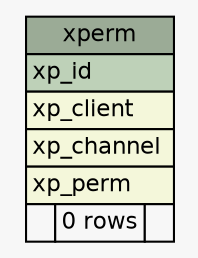 // dot 2.26.3 on Linux 3.2.0-4-686-pae
// SchemaSpy rev 590
digraph "xperm" {
  graph [
    rankdir="RL"
    bgcolor="#f7f7f7"
    nodesep="0.18"
    ranksep="0.46"
    fontname="Helvetica"
    fontsize="11"
  ];
  node [
    fontname="Helvetica"
    fontsize="11"
    shape="plaintext"
  ];
  edge [
    arrowsize="0.8"
  ];
  "xperm" [
    label=<
    <TABLE BORDER="0" CELLBORDER="1" CELLSPACING="0" BGCOLOR="#ffffff">
      <TR><TD COLSPAN="3" BGCOLOR="#9bab96" ALIGN="CENTER">xperm</TD></TR>
      <TR><TD PORT="xp_id" COLSPAN="3" BGCOLOR="#bed1b8" ALIGN="LEFT">xp_id</TD></TR>
      <TR><TD PORT="xp_client" COLSPAN="3" BGCOLOR="#f4f7da" ALIGN="LEFT">xp_client</TD></TR>
      <TR><TD PORT="xp_channel" COLSPAN="3" BGCOLOR="#f4f7da" ALIGN="LEFT">xp_channel</TD></TR>
      <TR><TD PORT="xp_perm" COLSPAN="3" BGCOLOR="#f4f7da" ALIGN="LEFT">xp_perm</TD></TR>
      <TR><TD ALIGN="LEFT" BGCOLOR="#f7f7f7">  </TD><TD ALIGN="RIGHT" BGCOLOR="#f7f7f7">0 rows</TD><TD ALIGN="RIGHT" BGCOLOR="#f7f7f7">  </TD></TR>
    </TABLE>>
    URL="tables/xperm.html"
    tooltip="xperm"
  ];
}
